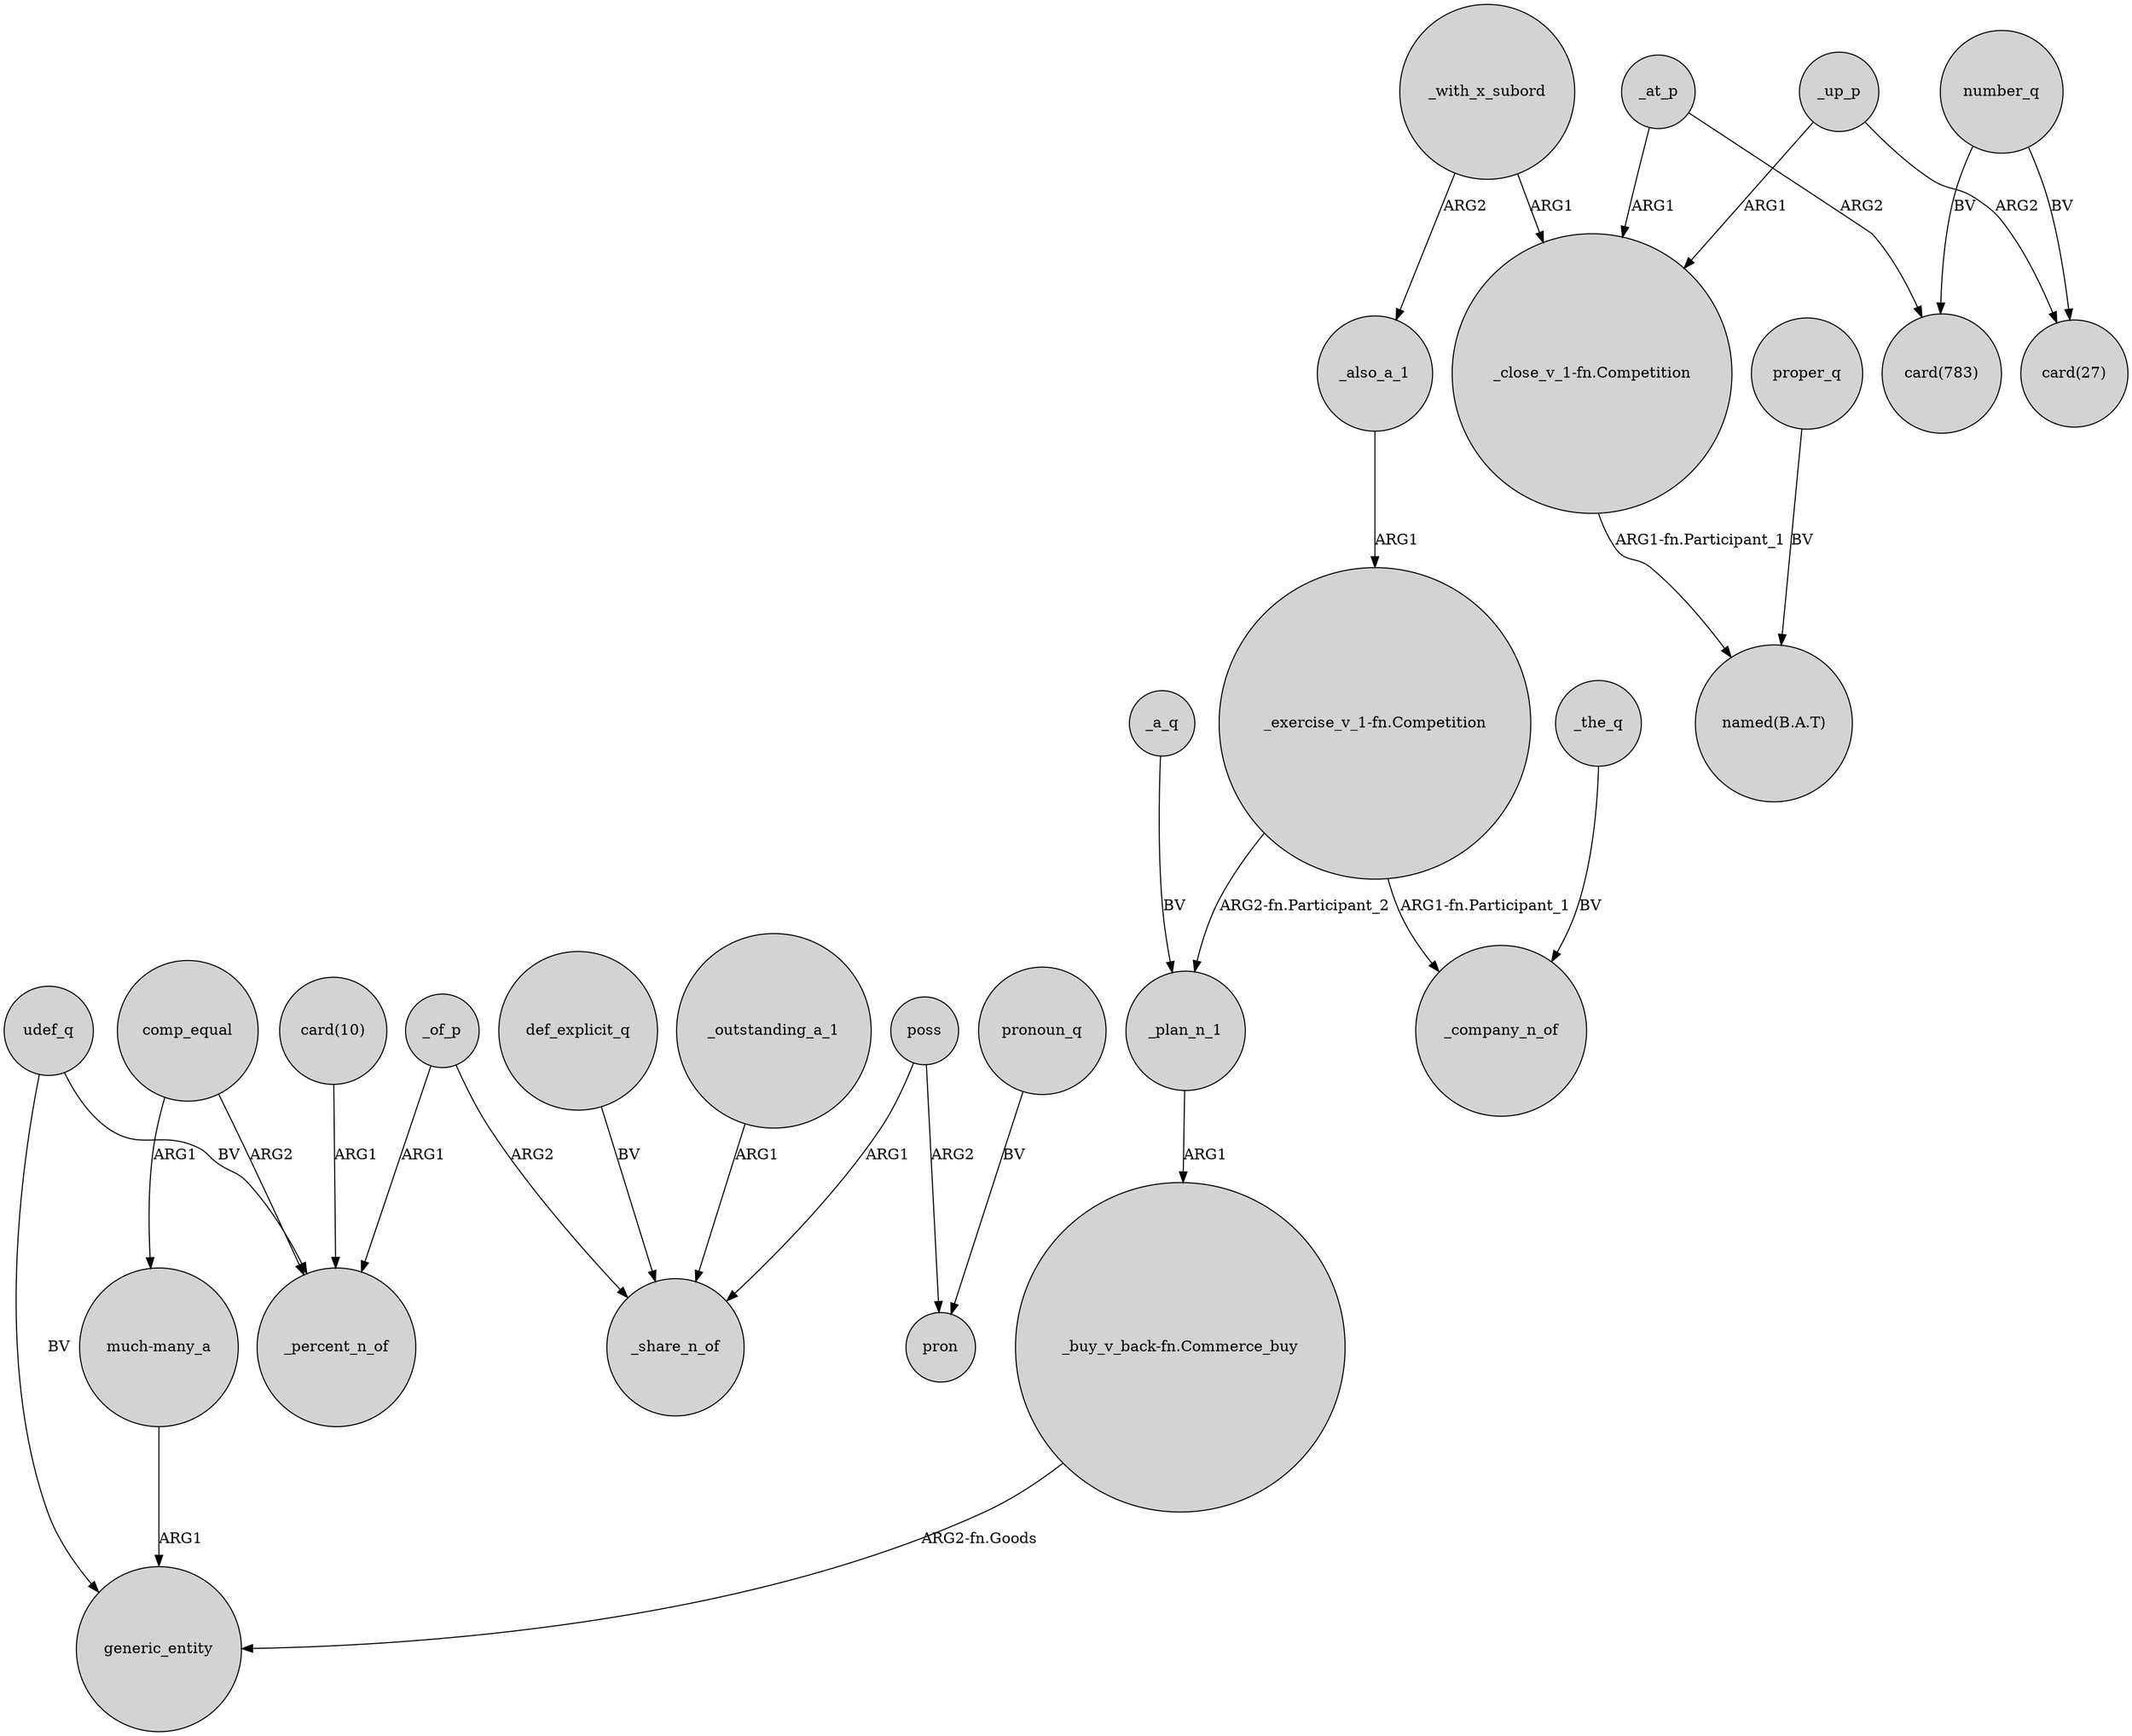 digraph {
	node [shape=circle style=filled]
	comp_equal -> _percent_n_of [label=ARG2]
	_with_x_subord -> _also_a_1 [label=ARG2]
	_at_p -> "_close_v_1-fn.Competition" [label=ARG1]
	_of_p -> _share_n_of [label=ARG2]
	_up_p -> "_close_v_1-fn.Competition" [label=ARG1]
	def_explicit_q -> _share_n_of [label=BV]
	"_close_v_1-fn.Competition" -> "named(B.A.T)" [label="ARG1-fn.Participant_1"]
	_of_p -> _percent_n_of [label=ARG1]
	udef_q -> generic_entity [label=BV]
	_outstanding_a_1 -> _share_n_of [label=ARG1]
	comp_equal -> "much-many_a" [label=ARG1]
	pronoun_q -> pron [label=BV]
	_plan_n_1 -> "_buy_v_back-fn.Commerce_buy" [label=ARG1]
	poss -> pron [label=ARG2]
	udef_q -> _percent_n_of [label=BV]
	"much-many_a" -> generic_entity [label=ARG1]
	poss -> _share_n_of [label=ARG1]
	_a_q -> _plan_n_1 [label=BV]
	"_exercise_v_1-fn.Competition" -> _plan_n_1 [label="ARG2-fn.Participant_2"]
	"card(10)" -> _percent_n_of [label=ARG1]
	_up_p -> "card(27)" [label=ARG2]
	_also_a_1 -> "_exercise_v_1-fn.Competition" [label=ARG1]
	"_exercise_v_1-fn.Competition" -> _company_n_of [label="ARG1-fn.Participant_1"]
	number_q -> "card(27)" [label=BV]
	_at_p -> "card(783)" [label=ARG2]
	number_q -> "card(783)" [label=BV]
	"_buy_v_back-fn.Commerce_buy" -> generic_entity [label="ARG2-fn.Goods"]
	_the_q -> _company_n_of [label=BV]
	proper_q -> "named(B.A.T)" [label=BV]
	_with_x_subord -> "_close_v_1-fn.Competition" [label=ARG1]
}
